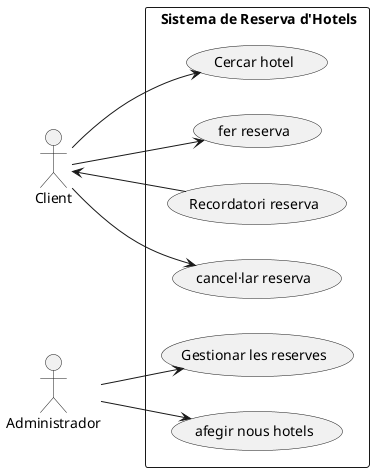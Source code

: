 @startuml
left to right direction

actor Client
actor Administrador


rectangle " Sistema de Reserva d'Hotels" {
   Client --> (Cercar hotel)
   Client --> (fer reserva)
   Client <-- (Recordatori reserva)
   Client --> (cancel·lar reserva)

   Administrador --> (Gestionar les reserves)
   Administrador --> (afegir nous hotels)



}
@enduml

